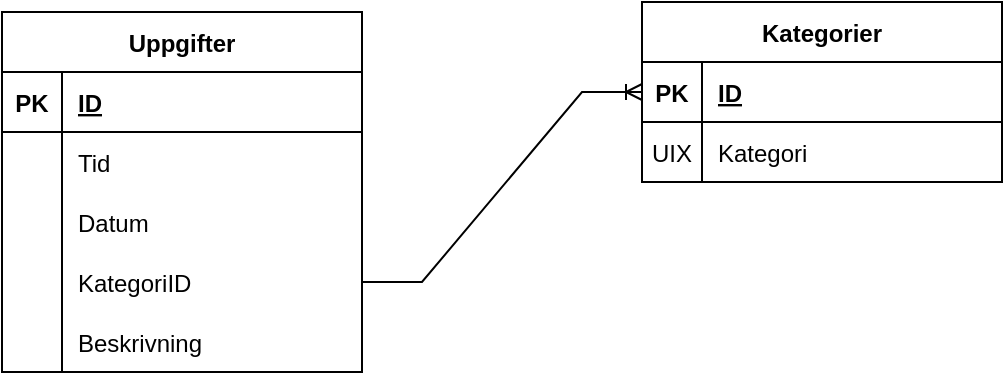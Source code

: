 <mxfile version="20.7.4" type="device" pages="7"><diagram id="R-iZHkSh2_QOY_-Tc8SE" name="Databas diagram"><mxGraphModel dx="1290" dy="629" grid="1" gridSize="10" guides="1" tooltips="1" connect="1" arrows="1" fold="1" page="1" pageScale="1" pageWidth="827" pageHeight="1169" math="0" shadow="0"><root><mxCell id="0"/><mxCell id="1" parent="0"/><mxCell id="U6xYjOGVGmoWPRvv_ijq-1" value="Uppgifter" style="shape=table;startSize=30;container=1;collapsible=1;childLayout=tableLayout;fixedRows=1;rowLines=0;fontStyle=1;align=center;resizeLast=1;" vertex="1" parent="1"><mxGeometry x="80" y="240" width="180" height="180" as="geometry"/></mxCell><mxCell id="U6xYjOGVGmoWPRvv_ijq-2" value="" style="shape=tableRow;horizontal=0;startSize=0;swimlaneHead=0;swimlaneBody=0;fillColor=none;collapsible=0;dropTarget=0;points=[[0,0.5],[1,0.5]];portConstraint=eastwest;top=0;left=0;right=0;bottom=1;" vertex="1" parent="U6xYjOGVGmoWPRvv_ijq-1"><mxGeometry y="30" width="180" height="30" as="geometry"/></mxCell><mxCell id="U6xYjOGVGmoWPRvv_ijq-3" value="PK" style="shape=partialRectangle;connectable=0;fillColor=none;top=0;left=0;bottom=0;right=0;fontStyle=1;overflow=hidden;" vertex="1" parent="U6xYjOGVGmoWPRvv_ijq-2"><mxGeometry width="30" height="30" as="geometry"><mxRectangle width="30" height="30" as="alternateBounds"/></mxGeometry></mxCell><mxCell id="U6xYjOGVGmoWPRvv_ijq-4" value="ID" style="shape=partialRectangle;connectable=0;fillColor=none;top=0;left=0;bottom=0;right=0;align=left;spacingLeft=6;fontStyle=5;overflow=hidden;" vertex="1" parent="U6xYjOGVGmoWPRvv_ijq-2"><mxGeometry x="30" width="150" height="30" as="geometry"><mxRectangle width="150" height="30" as="alternateBounds"/></mxGeometry></mxCell><mxCell id="U6xYjOGVGmoWPRvv_ijq-5" value="" style="shape=tableRow;horizontal=0;startSize=0;swimlaneHead=0;swimlaneBody=0;fillColor=none;collapsible=0;dropTarget=0;points=[[0,0.5],[1,0.5]];portConstraint=eastwest;top=0;left=0;right=0;bottom=0;" vertex="1" parent="U6xYjOGVGmoWPRvv_ijq-1"><mxGeometry y="60" width="180" height="30" as="geometry"/></mxCell><mxCell id="U6xYjOGVGmoWPRvv_ijq-6" value="" style="shape=partialRectangle;connectable=0;fillColor=none;top=0;left=0;bottom=0;right=0;editable=1;overflow=hidden;" vertex="1" parent="U6xYjOGVGmoWPRvv_ijq-5"><mxGeometry width="30" height="30" as="geometry"><mxRectangle width="30" height="30" as="alternateBounds"/></mxGeometry></mxCell><mxCell id="U6xYjOGVGmoWPRvv_ijq-7" value="Tid" style="shape=partialRectangle;connectable=0;fillColor=none;top=0;left=0;bottom=0;right=0;align=left;spacingLeft=6;overflow=hidden;" vertex="1" parent="U6xYjOGVGmoWPRvv_ijq-5"><mxGeometry x="30" width="150" height="30" as="geometry"><mxRectangle width="150" height="30" as="alternateBounds"/></mxGeometry></mxCell><mxCell id="U6xYjOGVGmoWPRvv_ijq-8" value="" style="shape=tableRow;horizontal=0;startSize=0;swimlaneHead=0;swimlaneBody=0;fillColor=none;collapsible=0;dropTarget=0;points=[[0,0.5],[1,0.5]];portConstraint=eastwest;top=0;left=0;right=0;bottom=0;" vertex="1" parent="U6xYjOGVGmoWPRvv_ijq-1"><mxGeometry y="90" width="180" height="30" as="geometry"/></mxCell><mxCell id="U6xYjOGVGmoWPRvv_ijq-9" value="" style="shape=partialRectangle;connectable=0;fillColor=none;top=0;left=0;bottom=0;right=0;editable=1;overflow=hidden;" vertex="1" parent="U6xYjOGVGmoWPRvv_ijq-8"><mxGeometry width="30" height="30" as="geometry"><mxRectangle width="30" height="30" as="alternateBounds"/></mxGeometry></mxCell><mxCell id="U6xYjOGVGmoWPRvv_ijq-10" value="Datum" style="shape=partialRectangle;connectable=0;fillColor=none;top=0;left=0;bottom=0;right=0;align=left;spacingLeft=6;overflow=hidden;" vertex="1" parent="U6xYjOGVGmoWPRvv_ijq-8"><mxGeometry x="30" width="150" height="30" as="geometry"><mxRectangle width="150" height="30" as="alternateBounds"/></mxGeometry></mxCell><mxCell id="U6xYjOGVGmoWPRvv_ijq-11" value="" style="shape=tableRow;horizontal=0;startSize=0;swimlaneHead=0;swimlaneBody=0;fillColor=none;collapsible=0;dropTarget=0;points=[[0,0.5],[1,0.5]];portConstraint=eastwest;top=0;left=0;right=0;bottom=0;" vertex="1" parent="U6xYjOGVGmoWPRvv_ijq-1"><mxGeometry y="120" width="180" height="30" as="geometry"/></mxCell><mxCell id="U6xYjOGVGmoWPRvv_ijq-12" value="" style="shape=partialRectangle;connectable=0;fillColor=none;top=0;left=0;bottom=0;right=0;editable=1;overflow=hidden;" vertex="1" parent="U6xYjOGVGmoWPRvv_ijq-11"><mxGeometry width="30" height="30" as="geometry"><mxRectangle width="30" height="30" as="alternateBounds"/></mxGeometry></mxCell><mxCell id="U6xYjOGVGmoWPRvv_ijq-13" value="KategoriID" style="shape=partialRectangle;connectable=0;fillColor=none;top=0;left=0;bottom=0;right=0;align=left;spacingLeft=6;overflow=hidden;" vertex="1" parent="U6xYjOGVGmoWPRvv_ijq-11"><mxGeometry x="30" width="150" height="30" as="geometry"><mxRectangle width="150" height="30" as="alternateBounds"/></mxGeometry></mxCell><mxCell id="U6xYjOGVGmoWPRvv_ijq-27" value="" style="shape=tableRow;horizontal=0;startSize=0;swimlaneHead=0;swimlaneBody=0;fillColor=none;collapsible=0;dropTarget=0;points=[[0,0.5],[1,0.5]];portConstraint=eastwest;top=0;left=0;right=0;bottom=0;" vertex="1" parent="U6xYjOGVGmoWPRvv_ijq-1"><mxGeometry y="150" width="180" height="30" as="geometry"/></mxCell><mxCell id="U6xYjOGVGmoWPRvv_ijq-28" value="" style="shape=partialRectangle;connectable=0;fillColor=none;top=0;left=0;bottom=0;right=0;editable=1;overflow=hidden;" vertex="1" parent="U6xYjOGVGmoWPRvv_ijq-27"><mxGeometry width="30" height="30" as="geometry"><mxRectangle width="30" height="30" as="alternateBounds"/></mxGeometry></mxCell><mxCell id="U6xYjOGVGmoWPRvv_ijq-29" value="Beskrivning" style="shape=partialRectangle;connectable=0;fillColor=none;top=0;left=0;bottom=0;right=0;align=left;spacingLeft=6;overflow=hidden;" vertex="1" parent="U6xYjOGVGmoWPRvv_ijq-27"><mxGeometry x="30" width="150" height="30" as="geometry"><mxRectangle width="150" height="30" as="alternateBounds"/></mxGeometry></mxCell><mxCell id="U6xYjOGVGmoWPRvv_ijq-14" value="Kategorier" style="shape=table;startSize=30;container=1;collapsible=1;childLayout=tableLayout;fixedRows=1;rowLines=0;fontStyle=1;align=center;resizeLast=1;" vertex="1" parent="1"><mxGeometry x="400" y="235" width="180" height="90" as="geometry"/></mxCell><mxCell id="U6xYjOGVGmoWPRvv_ijq-15" value="" style="shape=tableRow;horizontal=0;startSize=0;swimlaneHead=0;swimlaneBody=0;fillColor=none;collapsible=0;dropTarget=0;points=[[0,0.5],[1,0.5]];portConstraint=eastwest;top=0;left=0;right=0;bottom=1;" vertex="1" parent="U6xYjOGVGmoWPRvv_ijq-14"><mxGeometry y="30" width="180" height="30" as="geometry"/></mxCell><mxCell id="U6xYjOGVGmoWPRvv_ijq-16" value="PK" style="shape=partialRectangle;connectable=0;fillColor=none;top=0;left=0;bottom=0;right=0;fontStyle=1;overflow=hidden;" vertex="1" parent="U6xYjOGVGmoWPRvv_ijq-15"><mxGeometry width="30" height="30" as="geometry"><mxRectangle width="30" height="30" as="alternateBounds"/></mxGeometry></mxCell><mxCell id="U6xYjOGVGmoWPRvv_ijq-17" value="ID" style="shape=partialRectangle;connectable=0;fillColor=none;top=0;left=0;bottom=0;right=0;align=left;spacingLeft=6;fontStyle=5;overflow=hidden;" vertex="1" parent="U6xYjOGVGmoWPRvv_ijq-15"><mxGeometry x="30" width="150" height="30" as="geometry"><mxRectangle width="150" height="30" as="alternateBounds"/></mxGeometry></mxCell><mxCell id="U6xYjOGVGmoWPRvv_ijq-18" value="" style="shape=tableRow;horizontal=0;startSize=0;swimlaneHead=0;swimlaneBody=0;fillColor=none;collapsible=0;dropTarget=0;points=[[0,0.5],[1,0.5]];portConstraint=eastwest;top=0;left=0;right=0;bottom=0;" vertex="1" parent="U6xYjOGVGmoWPRvv_ijq-14"><mxGeometry y="60" width="180" height="30" as="geometry"/></mxCell><mxCell id="U6xYjOGVGmoWPRvv_ijq-19" value="UIX" style="shape=partialRectangle;connectable=0;fillColor=none;top=0;left=0;bottom=0;right=0;editable=1;overflow=hidden;" vertex="1" parent="U6xYjOGVGmoWPRvv_ijq-18"><mxGeometry width="30" height="30" as="geometry"><mxRectangle width="30" height="30" as="alternateBounds"/></mxGeometry></mxCell><mxCell id="U6xYjOGVGmoWPRvv_ijq-20" value="Kategori" style="shape=partialRectangle;connectable=0;fillColor=none;top=0;left=0;bottom=0;right=0;align=left;spacingLeft=6;overflow=hidden;" vertex="1" parent="U6xYjOGVGmoWPRvv_ijq-18"><mxGeometry x="30" width="150" height="30" as="geometry"><mxRectangle width="150" height="30" as="alternateBounds"/></mxGeometry></mxCell><mxCell id="V1M1cebvTkvt8WKVlArc-1" value="" style="edgeStyle=entityRelationEdgeStyle;fontSize=12;html=1;endArrow=ERoneToMany;rounded=0;exitX=1;exitY=0.5;exitDx=0;exitDy=0;entryX=0;entryY=0.5;entryDx=0;entryDy=0;" edge="1" parent="1" source="U6xYjOGVGmoWPRvv_ijq-11" target="U6xYjOGVGmoWPRvv_ijq-15"><mxGeometry width="100" height="100" relative="1" as="geometry"><mxPoint x="310" y="380" as="sourcePoint"/><mxPoint x="330" y="310" as="targetPoint"/></mxGeometry></mxCell></root></mxGraphModel></diagram><diagram id="GkTXbk-cagp_lHoDSy51" name="Hämta alla kategorier"><mxGraphModel dx="1358" dy="662" grid="1" gridSize="10" guides="1" tooltips="1" connect="1" arrows="1" fold="1" page="1" pageScale="1" pageWidth="827" pageHeight="1169" math="0" shadow="0"><root><mxCell id="0"/><mxCell id="1" parent="0"/><mxCell id="l_skP7qxcpiIfpX01CQ7-5" value="" style="edgeStyle=orthogonalEdgeStyle;rounded=0;orthogonalLoop=1;jettySize=auto;html=1;" edge="1" parent="1" source="l_skP7qxcpiIfpX01CQ7-3" target="l_skP7qxcpiIfpX01CQ7-4"><mxGeometry relative="1" as="geometry"/></mxCell><mxCell id="l_skP7qxcpiIfpX01CQ7-3" value="" style="ellipse;" vertex="1" parent="1"><mxGeometry x="399" y="40" width="30" height="30" as="geometry"/></mxCell><mxCell id="l_skP7qxcpiIfpX01CQ7-7" value="" style="edgeStyle=orthogonalEdgeStyle;rounded=0;orthogonalLoop=1;jettySize=auto;html=1;" edge="1" parent="1" source="l_skP7qxcpiIfpX01CQ7-4" target="l_skP7qxcpiIfpX01CQ7-6"><mxGeometry relative="1" as="geometry"/></mxCell><mxCell id="l_skP7qxcpiIfpX01CQ7-4" value="Koppla mot databas" style="whiteSpace=wrap;html=1;fillColor=rgb(255, 255, 255);" vertex="1" parent="1"><mxGeometry x="354" y="120" width="120" height="60" as="geometry"/></mxCell><mxCell id="l_skP7qxcpiIfpX01CQ7-11" value="" style="edgeStyle=orthogonalEdgeStyle;rounded=0;orthogonalLoop=1;jettySize=auto;html=1;" edge="1" parent="1" source="l_skP7qxcpiIfpX01CQ7-6" target="l_skP7qxcpiIfpX01CQ7-10"><mxGeometry relative="1" as="geometry"/></mxCell><mxCell id="l_skP7qxcpiIfpX01CQ7-6" value="Hämta alla poster till en array" style="whiteSpace=wrap;html=1;fillColor=rgb(255, 255, 255);" vertex="1" parent="1"><mxGeometry x="354" y="230" width="120" height="60" as="geometry"/></mxCell><mxCell id="l_skP7qxcpiIfpX01CQ7-13" value="" style="edgeStyle=orthogonalEdgeStyle;rounded=0;orthogonalLoop=1;jettySize=auto;html=1;" edge="1" parent="1" source="l_skP7qxcpiIfpX01CQ7-10" target="l_skP7qxcpiIfpX01CQ7-12"><mxGeometry relative="1" as="geometry"><Array as="points"><mxPoint x="414" y="440"/><mxPoint x="414" y="440"/></Array></mxGeometry></mxCell><mxCell id="l_skP7qxcpiIfpX01CQ7-22" value="Ja" style="edgeLabel;html=1;align=center;verticalAlign=middle;resizable=0;points=[];" vertex="1" connectable="0" parent="l_skP7qxcpiIfpX01CQ7-13"><mxGeometry x="0.396" y="-1" relative="1" as="geometry"><mxPoint as="offset"/></mxGeometry></mxCell><mxCell id="l_skP7qxcpiIfpX01CQ7-20" value="" style="edgeStyle=orthogonalEdgeStyle;rounded=0;orthogonalLoop=1;jettySize=auto;html=1;" edge="1" parent="1" source="l_skP7qxcpiIfpX01CQ7-10" target="l_skP7qxcpiIfpX01CQ7-19"><mxGeometry relative="1" as="geometry"/></mxCell><mxCell id="l_skP7qxcpiIfpX01CQ7-21" value="Nej" style="edgeLabel;html=1;align=center;verticalAlign=middle;resizable=0;points=[];" vertex="1" connectable="0" parent="l_skP7qxcpiIfpX01CQ7-20"><mxGeometry x="-0.211" y="-3" relative="1" as="geometry"><mxPoint as="offset"/></mxGeometry></mxCell><mxCell id="l_skP7qxcpiIfpX01CQ7-10" value="Finns fler poster?" style="rhombus;whiteSpace=wrap;html=1;fillColor=rgb(255, 255, 255);" vertex="1" parent="1"><mxGeometry x="374" y="340" width="80" height="80" as="geometry"/></mxCell><mxCell id="l_skP7qxcpiIfpX01CQ7-17" value="" style="edgeStyle=orthogonalEdgeStyle;rounded=0;orthogonalLoop=1;jettySize=auto;html=1;" edge="1" parent="1" source="l_skP7qxcpiIfpX01CQ7-12" target="l_skP7qxcpiIfpX01CQ7-16"><mxGeometry relative="1" as="geometry"/></mxCell><mxCell id="l_skP7qxcpiIfpX01CQ7-12" value="Lägg aktuel post i en stdClass med rätt egenskaper" style="whiteSpace=wrap;html=1;fillColor=rgb(255, 255, 255);" vertex="1" parent="1"><mxGeometry x="354" y="470" width="120" height="60" as="geometry"/></mxCell><mxCell id="l_skP7qxcpiIfpX01CQ7-16" value="Lägg till stdClassen till en array" style="whiteSpace=wrap;html=1;fillColor=rgb(255, 255, 255);" vertex="1" parent="1"><mxGeometry x="354" y="610" width="120" height="60" as="geometry"/></mxCell><mxCell id="l_skP7qxcpiIfpX01CQ7-18" value="" style="endArrow=classic;html=1;rounded=0;exitX=1;exitY=0.5;exitDx=0;exitDy=0;entryX=1;entryY=0.5;entryDx=0;entryDy=0;" edge="1" parent="1" source="l_skP7qxcpiIfpX01CQ7-16" target="l_skP7qxcpiIfpX01CQ7-10"><mxGeometry width="50" height="50" relative="1" as="geometry"><mxPoint x="570" y="630" as="sourcePoint"/><mxPoint x="580" y="360" as="targetPoint"/><Array as="points"><mxPoint x="520" y="640"/><mxPoint x="520" y="380"/></Array></mxGeometry></mxCell><mxCell id="l_skP7qxcpiIfpX01CQ7-27" value="Nästa post" style="edgeLabel;html=1;align=center;verticalAlign=middle;resizable=0;points=[];" vertex="1" connectable="0" parent="l_skP7qxcpiIfpX01CQ7-18"><mxGeometry x="0.209" relative="1" as="geometry"><mxPoint y="39" as="offset"/></mxGeometry></mxCell><mxCell id="l_skP7qxcpiIfpX01CQ7-24" value="" style="edgeStyle=orthogonalEdgeStyle;rounded=0;orthogonalLoop=1;jettySize=auto;html=1;" edge="1" parent="1" source="l_skP7qxcpiIfpX01CQ7-19"><mxGeometry relative="1" as="geometry"><mxPoint x="240" y="610" as="targetPoint"/></mxGeometry></mxCell><mxCell id="l_skP7qxcpiIfpX01CQ7-19" value="Skapa ny Respons och lägg in arrayen" style="whiteSpace=wrap;html=1;fillColor=rgb(255, 255, 255);" vertex="1" parent="1"><mxGeometry x="180" y="470" width="120" height="60" as="geometry"/></mxCell><mxCell id="l_skP7qxcpiIfpX01CQ7-25" value="" style="ellipse;html=1;shape=endState;fillColor=strokeColor;" vertex="1" parent="1"><mxGeometry x="225" y="610" width="30" height="30" as="geometry"/></mxCell></root></mxGraphModel></diagram><diagram id="krvIGkuhRdalxrgzOmKD" name="hämta enskild kategori"><mxGraphModel dx="1518" dy="740" grid="1" gridSize="10" guides="1" tooltips="1" connect="1" arrows="1" fold="1" page="1" pageScale="1" pageWidth="827" pageHeight="1169" math="0" shadow="0"><root><mxCell id="0"/><mxCell id="1" parent="0"/><mxCell id="zGO-Esv83UYZmGTq0L4V-4" value="" style="edgeStyle=orthogonalEdgeStyle;rounded=0;orthogonalLoop=1;jettySize=auto;html=1;" edge="1" parent="1" source="zGO-Esv83UYZmGTq0L4V-2"><mxGeometry relative="1" as="geometry"><mxPoint x="414" y="100" as="targetPoint"/></mxGeometry></mxCell><mxCell id="zGO-Esv83UYZmGTq0L4V-2" value="" style="ellipse;" vertex="1" parent="1"><mxGeometry x="399" y="40" width="30" height="30" as="geometry"/></mxCell><mxCell id="zGO-Esv83UYZmGTq0L4V-6" value="" style="edgeStyle=orthogonalEdgeStyle;rounded=0;orthogonalLoop=1;jettySize=auto;html=1;" edge="1" parent="1" target="zGO-Esv83UYZmGTq0L4V-5"><mxGeometry x="0.217" y="30" relative="1" as="geometry"><mxPoint x="410.059" y="170" as="sourcePoint"/><Array as="points"><mxPoint x="414" y="170"/></Array><mxPoint as="offset"/></mxGeometry></mxCell><mxCell id="qYcJAyUBirILWA_InttU-3" value="Det fungerar" style="edgeLabel;html=1;align=center;verticalAlign=middle;resizable=0;points=[];" vertex="1" connectable="0" parent="zGO-Esv83UYZmGTq0L4V-6"><mxGeometry x="-0.214" y="-2" relative="1" as="geometry"><mxPoint as="offset"/></mxGeometry></mxCell><mxCell id="qYcJAyUBirILWA_InttU-5" value="" style="edgeStyle=orthogonalEdgeStyle;rounded=0;orthogonalLoop=1;jettySize=auto;html=1;exitX=0;exitY=0.5;exitDx=0;exitDy=0;" edge="1" parent="1" source="qYcJAyUBirILWA_InttU-13" target="qYcJAyUBirILWA_InttU-4"><mxGeometry relative="1" as="geometry"><mxPoint x="354" y="140.059" as="sourcePoint"/></mxGeometry></mxCell><mxCell id="qYcJAyUBirILWA_InttU-12" value="Fel" style="edgeLabel;html=1;align=center;verticalAlign=middle;resizable=0;points=[];" vertex="1" connectable="0" parent="qYcJAyUBirILWA_InttU-5"><mxGeometry x="0.23" y="-2" relative="1" as="geometry"><mxPoint as="offset"/></mxGeometry></mxCell><mxCell id="zGO-Esv83UYZmGTq0L4V-12" value="" style="edgeStyle=orthogonalEdgeStyle;rounded=0;orthogonalLoop=1;jettySize=auto;html=1;" edge="1" parent="1" source="zGO-Esv83UYZmGTq0L4V-5" target="zGO-Esv83UYZmGTq0L4V-11"><mxGeometry relative="1" as="geometry"/></mxCell><mxCell id="zGO-Esv83UYZmGTq0L4V-5" value="Koppla till databas" style="whiteSpace=wrap;html=1;fillColor=rgb(255, 255, 255);" vertex="1" parent="1"><mxGeometry x="354" y="220" width="120" height="60" as="geometry"/></mxCell><mxCell id="zGO-Esv83UYZmGTq0L4V-14" value="" style="edgeStyle=orthogonalEdgeStyle;rounded=0;orthogonalLoop=1;jettySize=auto;html=1;" edge="1" parent="1" source="zGO-Esv83UYZmGTq0L4V-11" target="zGO-Esv83UYZmGTq0L4V-13"><mxGeometry relative="1" as="geometry"/></mxCell><mxCell id="zGO-Esv83UYZmGTq0L4V-15" value="Nej" style="edgeLabel;html=1;align=center;verticalAlign=middle;resizable=0;points=[];" vertex="1" connectable="0" parent="zGO-Esv83UYZmGTq0L4V-14"><mxGeometry x="-0.063" y="1" relative="1" as="geometry"><mxPoint as="offset"/></mxGeometry></mxCell><mxCell id="zGO-Esv83UYZmGTq0L4V-17" value="" style="edgeStyle=orthogonalEdgeStyle;rounded=0;orthogonalLoop=1;jettySize=auto;html=1;" edge="1" parent="1" source="zGO-Esv83UYZmGTq0L4V-11" target="zGO-Esv83UYZmGTq0L4V-16"><mxGeometry relative="1" as="geometry"/></mxCell><mxCell id="zGO-Esv83UYZmGTq0L4V-18" value="Ja" style="edgeLabel;html=1;align=center;verticalAlign=middle;resizable=0;points=[];" vertex="1" connectable="0" parent="zGO-Esv83UYZmGTq0L4V-17"><mxGeometry x="-0.015" y="-1" relative="1" as="geometry"><mxPoint as="offset"/></mxGeometry></mxCell><mxCell id="zGO-Esv83UYZmGTq0L4V-11" value="Finns id och kategori i databasen?" style="rhombus;whiteSpace=wrap;html=1;fillColor=rgb(255, 255, 255);" vertex="1" parent="1"><mxGeometry x="339" y="330" width="150" height="120" as="geometry"/></mxCell><mxCell id="zGO-Esv83UYZmGTq0L4V-23" value="" style="edgeStyle=orthogonalEdgeStyle;rounded=0;orthogonalLoop=1;jettySize=auto;html=1;" edge="1" parent="1" source="zGO-Esv83UYZmGTq0L4V-13"><mxGeometry relative="1" as="geometry"><mxPoint x="260" y="590" as="targetPoint"/></mxGeometry></mxCell><mxCell id="zGO-Esv83UYZmGTq0L4V-13" value="Returnera error&amp;nbsp;&lt;br&gt;(ingen post hittades)" style="whiteSpace=wrap;html=1;fillColor=rgb(255, 255, 255);" vertex="1" parent="1"><mxGeometry x="200" y="470" width="120" height="60" as="geometry"/></mxCell><mxCell id="zGO-Esv83UYZmGTq0L4V-20" value="" style="edgeStyle=orthogonalEdgeStyle;rounded=0;orthogonalLoop=1;jettySize=auto;html=1;entryX=0.5;entryY=0;entryDx=0;entryDy=0;" edge="1" parent="1" source="zGO-Esv83UYZmGTq0L4V-16"><mxGeometry relative="1" as="geometry"><mxPoint x="580" y="590" as="targetPoint"/></mxGeometry></mxCell><mxCell id="zGO-Esv83UYZmGTq0L4V-16" value="Fetch kategori och id" style="whiteSpace=wrap;html=1;fillColor=rgb(255, 255, 255);" vertex="1" parent="1"><mxGeometry x="520" y="470" width="120" height="60" as="geometry"/></mxCell><mxCell id="zGO-Esv83UYZmGTq0L4V-25" value="" style="ellipse;html=1;shape=endState;fillColor=strokeColor;" vertex="1" parent="1"><mxGeometry x="245" y="590" width="30" height="30" as="geometry"/></mxCell><mxCell id="qYcJAyUBirILWA_InttU-7" value="" style="edgeStyle=orthogonalEdgeStyle;rounded=0;orthogonalLoop=1;jettySize=auto;html=1;" edge="1" parent="1" source="qYcJAyUBirILWA_InttU-4"><mxGeometry relative="1" as="geometry"><mxPoint x="160" y="350" as="targetPoint"/></mxGeometry></mxCell><mxCell id="qYcJAyUBirILWA_InttU-4" value="Felaktigt indata retrunerar error" style="whiteSpace=wrap;html=1;fillColor=rgb(255, 255, 255);" vertex="1" parent="1"><mxGeometry x="100" y="210" width="120" height="60" as="geometry"/></mxCell><mxCell id="qYcJAyUBirILWA_InttU-8" value="" style="ellipse;html=1;shape=endState;fillColor=strokeColor;" vertex="1" parent="1"><mxGeometry x="145" y="350" width="30" height="30" as="geometry"/></mxCell><mxCell id="qYcJAyUBirILWA_InttU-9" value="" style="edgeStyle=orthogonalEdgeStyle;rounded=0;orthogonalLoop=1;jettySize=auto;html=1;entryX=0.5;entryY=0;entryDx=0;entryDy=0;" edge="1" source="qYcJAyUBirILWA_InttU-10" target="qYcJAyUBirILWA_InttU-11" parent="1"><mxGeometry relative="1" as="geometry"><mxPoint x="644" y="715" as="targetPoint"/></mxGeometry></mxCell><mxCell id="qYcJAyUBirILWA_InttU-10" value="Returnera id och kategori" style="whiteSpace=wrap;html=1;fillColor=rgb(255, 255, 255);" vertex="1" parent="1"><mxGeometry x="520" y="585" width="120" height="60" as="geometry"/></mxCell><mxCell id="qYcJAyUBirILWA_InttU-11" value="" style="ellipse;html=1;shape=endState;fillColor=strokeColor;" vertex="1" parent="1"><mxGeometry x="565" y="705" width="30" height="30" as="geometry"/></mxCell><mxCell id="qYcJAyUBirILWA_InttU-13" value="Kontrollerar indata" style="rhombus;whiteSpace=wrap;html=1;" vertex="1" parent="1"><mxGeometry x="374" y="100" width="80" height="70" as="geometry"/></mxCell></root></mxGraphModel></diagram><diagram id="aZWIh2cMF6AAZWWN6rfw" name="spara/radera kategori"><mxGraphModel dx="744" dy="887" grid="1" gridSize="10" guides="1" tooltips="1" connect="1" arrows="1" fold="1" page="1" pageScale="1" pageWidth="827" pageHeight="1169" math="0" shadow="0"><root><mxCell id="0"/><mxCell id="1" parent="0"/><mxCell id="YZB-mobPluvE910Y8qVt-26" value="" style="edgeStyle=orthogonalEdgeStyle;rounded=0;orthogonalLoop=1;jettySize=auto;html=1;" edge="1" source="YZB-mobPluvE910Y8qVt-27" parent="1"><mxGeometry relative="1" as="geometry"><mxPoint x="1210" y="115" as="targetPoint"/></mxGeometry></mxCell><mxCell id="YZB-mobPluvE910Y8qVt-27" value="" style="ellipse;" vertex="1" parent="1"><mxGeometry x="1195" y="20" width="30" height="30" as="geometry"/></mxCell><mxCell id="YZB-mobPluvE910Y8qVt-28" value="" style="edgeStyle=orthogonalEdgeStyle;rounded=0;orthogonalLoop=1;jettySize=auto;html=1;" edge="1" target="YZB-mobPluvE910Y8qVt-31" parent="1"><mxGeometry relative="1" as="geometry"><mxPoint x="1210" y="175" as="sourcePoint"/><Array as="points"><mxPoint x="1210" y="210"/><mxPoint x="1210" y="210"/></Array></mxGeometry></mxCell><mxCell id="YZB-mobPluvE910Y8qVt-57" value="Inget fel med det" style="edgeLabel;html=1;align=center;verticalAlign=middle;resizable=0;points=[];" vertex="1" connectable="0" parent="YZB-mobPluvE910Y8qVt-28"><mxGeometry x="-0.242" y="1" relative="1" as="geometry"><mxPoint as="offset"/></mxGeometry></mxCell><mxCell id="iCbRei1d82Vc8vXEsC9J-16" value="" style="edgeStyle=orthogonalEdgeStyle;rounded=0;orthogonalLoop=1;jettySize=auto;html=1;" edge="1" parent="1" source="YZB-mobPluvE910Y8qVt-31" target="iCbRei1d82Vc8vXEsC9J-15"><mxGeometry relative="1" as="geometry"/></mxCell><mxCell id="YZB-mobPluvE910Y8qVt-31" value="Koppla mot databasen" style="whiteSpace=wrap;html=1;fillColor=rgb(255, 255, 255);" vertex="1" parent="1"><mxGeometry x="1150" y="255" width="120" height="60" as="geometry"/></mxCell><mxCell id="YZB-mobPluvE910Y8qVt-32" value="" style="edgeStyle=orthogonalEdgeStyle;rounded=0;orthogonalLoop=1;jettySize=auto;html=1;" edge="1" source="YZB-mobPluvE910Y8qVt-33" target="YZB-mobPluvE910Y8qVt-38" parent="1"><mxGeometry relative="1" as="geometry"/></mxCell><mxCell id="YZB-mobPluvE910Y8qVt-33" value="Skickar SQL kommando" style="whiteSpace=wrap;html=1;fillColor=rgb(255, 255, 255);" vertex="1" parent="1"><mxGeometry x="1455" y="490" width="120" height="60" as="geometry"/></mxCell><mxCell id="YZB-mobPluvE910Y8qVt-34" value="" style="edgeStyle=orthogonalEdgeStyle;rounded=0;orthogonalLoop=1;jettySize=auto;html=1;" edge="1" source="YZB-mobPluvE910Y8qVt-38" target="YZB-mobPluvE910Y8qVt-40" parent="1"><mxGeometry relative="1" as="geometry"/></mxCell><mxCell id="YZB-mobPluvE910Y8qVt-35" value="Nej" style="edgeLabel;html=1;align=center;verticalAlign=middle;resizable=0;points=[];" vertex="1" connectable="0" parent="YZB-mobPluvE910Y8qVt-34"><mxGeometry x="0.07" y="2" relative="1" as="geometry"><mxPoint x="1" as="offset"/></mxGeometry></mxCell><mxCell id="YZB-mobPluvE910Y8qVt-36" value="" style="edgeStyle=orthogonalEdgeStyle;rounded=0;orthogonalLoop=1;jettySize=auto;html=1;" edge="1" source="YZB-mobPluvE910Y8qVt-38" target="YZB-mobPluvE910Y8qVt-42" parent="1"><mxGeometry relative="1" as="geometry"/></mxCell><mxCell id="YZB-mobPluvE910Y8qVt-37" value="Ja" style="edgeLabel;html=1;align=center;verticalAlign=middle;resizable=0;points=[];" vertex="1" connectable="0" parent="YZB-mobPluvE910Y8qVt-36"><mxGeometry x="0.119" y="-4" relative="1" as="geometry"><mxPoint x="1" as="offset"/></mxGeometry></mxCell><mxCell id="YZB-mobPluvE910Y8qVt-38" value="Kan den radera posten" style="rhombus;whiteSpace=wrap;html=1;fillColor=rgb(255, 255, 255);" vertex="1" parent="1"><mxGeometry x="1440" y="620" width="150" height="135" as="geometry"/></mxCell><mxCell id="YZB-mobPluvE910Y8qVt-39" value="" style="edgeStyle=orthogonalEdgeStyle;rounded=0;orthogonalLoop=1;jettySize=auto;html=1;" edge="1" source="YZB-mobPluvE910Y8qVt-40" parent="1"><mxGeometry relative="1" as="geometry"><mxPoint x="1285" y="905" as="targetPoint"/></mxGeometry></mxCell><mxCell id="YZB-mobPluvE910Y8qVt-40" value="Det misslyckades och den returnerar error" style="whiteSpace=wrap;html=1;fillColor=rgb(255, 255, 255);" vertex="1" parent="1"><mxGeometry x="1225" y="765" width="120" height="60" as="geometry"/></mxCell><mxCell id="YZB-mobPluvE910Y8qVt-41" value="" style="edgeStyle=orthogonalEdgeStyle;rounded=0;orthogonalLoop=1;jettySize=auto;html=1;" edge="1" source="YZB-mobPluvE910Y8qVt-42" parent="1"><mxGeometry relative="1" as="geometry"><mxPoint x="1761" y="905" as="targetPoint"/></mxGeometry></mxCell><mxCell id="YZB-mobPluvE910Y8qVt-42" value="Den&amp;nbsp; sparar och returnerar svaret" style="whiteSpace=wrap;html=1;fillColor=rgb(255, 255, 255);" vertex="1" parent="1"><mxGeometry x="1701" y="765" width="120" height="60" as="geometry"/></mxCell><mxCell id="YZB-mobPluvE910Y8qVt-43" value="" style="ellipse;html=1;shape=endState;fillColor=strokeColor;" vertex="1" parent="1"><mxGeometry x="1270" y="905" width="30" height="30" as="geometry"/></mxCell><mxCell id="YZB-mobPluvE910Y8qVt-44" value="" style="ellipse;html=1;shape=endState;fillColor=strokeColor;" vertex="1" parent="1"><mxGeometry x="1746" y="905" width="30" height="30" as="geometry"/></mxCell><mxCell id="YZB-mobPluvE910Y8qVt-52" value="" style="edgeStyle=orthogonalEdgeStyle;rounded=0;orthogonalLoop=1;jettySize=auto;html=1;" edge="1" source="YZB-mobPluvE910Y8qVt-53" target="YZB-mobPluvE910Y8qVt-54" parent="1"><mxGeometry relative="1" as="geometry"/></mxCell><mxCell id="YZB-mobPluvE910Y8qVt-53" value="Returnerar error för att den inte hittar indata" style="whiteSpace=wrap;html=1;fillColor=rgb(255, 255, 255);" vertex="1" parent="1"><mxGeometry x="950" y="195.0" width="120" height="60" as="geometry"/></mxCell><mxCell id="YZB-mobPluvE910Y8qVt-54" value="" style="ellipse;html=1;shape=endState;fillColor=strokeColor;" vertex="1" parent="1"><mxGeometry x="995" y="300.0" width="30" height="30" as="geometry"/></mxCell><mxCell id="YZB-mobPluvE910Y8qVt-55" value="" style="endArrow=classic;html=1;rounded=0;exitX=0;exitY=0.5;exitDx=0;exitDy=0;entryX=0.5;entryY=0;entryDx=0;entryDy=0;" edge="1" parent="1" source="iCbRei1d82Vc8vXEsC9J-1" target="YZB-mobPluvE910Y8qVt-53"><mxGeometry width="50" height="50" relative="1" as="geometry"><mxPoint x="1150" y="145" as="sourcePoint"/><mxPoint x="760" y="290" as="targetPoint"/><Array as="points"><mxPoint x="1010" y="150"/></Array></mxGeometry></mxCell><mxCell id="YZB-mobPluvE910Y8qVt-56" value="Fel" style="edgeLabel;html=1;align=center;verticalAlign=middle;resizable=0;points=[];" vertex="1" connectable="0" parent="YZB-mobPluvE910Y8qVt-55"><mxGeometry x="-0.101" y="3" relative="1" as="geometry"><mxPoint as="offset"/></mxGeometry></mxCell><mxCell id="iCbRei1d82Vc8vXEsC9J-1" value="Kontrollerar indata/id" style="rhombus;whiteSpace=wrap;html=1;" vertex="1" parent="1"><mxGeometry x="1170" y="110" width="80" height="80" as="geometry"/></mxCell><mxCell id="iCbRei1d82Vc8vXEsC9J-2" value="" style="edgeStyle=orthogonalEdgeStyle;rounded=0;orthogonalLoop=1;jettySize=auto;html=1;" edge="1" source="iCbRei1d82Vc8vXEsC9J-3" target="iCbRei1d82Vc8vXEsC9J-8" parent="1"><mxGeometry relative="1" as="geometry"/></mxCell><mxCell id="iCbRei1d82Vc8vXEsC9J-3" value="Skickar SQL kommando" style="whiteSpace=wrap;html=1;fillColor=rgb(255, 255, 255);" vertex="1" parent="1"><mxGeometry x="829" y="490" width="120" height="60" as="geometry"/></mxCell><mxCell id="iCbRei1d82Vc8vXEsC9J-4" value="" style="edgeStyle=orthogonalEdgeStyle;rounded=0;orthogonalLoop=1;jettySize=auto;html=1;" edge="1" source="iCbRei1d82Vc8vXEsC9J-8" target="iCbRei1d82Vc8vXEsC9J-10" parent="1"><mxGeometry relative="1" as="geometry"/></mxCell><mxCell id="iCbRei1d82Vc8vXEsC9J-5" value="Nej" style="edgeLabel;html=1;align=center;verticalAlign=middle;resizable=0;points=[];" vertex="1" connectable="0" parent="iCbRei1d82Vc8vXEsC9J-4"><mxGeometry x="0.07" y="2" relative="1" as="geometry"><mxPoint x="1" as="offset"/></mxGeometry></mxCell><mxCell id="iCbRei1d82Vc8vXEsC9J-6" value="" style="edgeStyle=orthogonalEdgeStyle;rounded=0;orthogonalLoop=1;jettySize=auto;html=1;" edge="1" source="iCbRei1d82Vc8vXEsC9J-8" target="iCbRei1d82Vc8vXEsC9J-12" parent="1"><mxGeometry relative="1" as="geometry"/></mxCell><mxCell id="iCbRei1d82Vc8vXEsC9J-7" value="Ja" style="edgeLabel;html=1;align=center;verticalAlign=middle;resizable=0;points=[];" vertex="1" connectable="0" parent="iCbRei1d82Vc8vXEsC9J-6"><mxGeometry x="0.119" y="-4" relative="1" as="geometry"><mxPoint x="1" as="offset"/></mxGeometry></mxCell><mxCell id="iCbRei1d82Vc8vXEsC9J-8" value="Kan den spara posten" style="rhombus;whiteSpace=wrap;html=1;fillColor=rgb(255, 255, 255);" vertex="1" parent="1"><mxGeometry x="814" y="620" width="150" height="135" as="geometry"/></mxCell><mxCell id="iCbRei1d82Vc8vXEsC9J-9" value="" style="edgeStyle=orthogonalEdgeStyle;rounded=0;orthogonalLoop=1;jettySize=auto;html=1;" edge="1" source="iCbRei1d82Vc8vXEsC9J-10" parent="1"><mxGeometry relative="1" as="geometry"><mxPoint x="659.0" y="905" as="targetPoint"/></mxGeometry></mxCell><mxCell id="iCbRei1d82Vc8vXEsC9J-10" value="Det misslyckades och den returnerar error" style="whiteSpace=wrap;html=1;fillColor=rgb(255, 255, 255);" vertex="1" parent="1"><mxGeometry x="599" y="765" width="120" height="60" as="geometry"/></mxCell><mxCell id="iCbRei1d82Vc8vXEsC9J-11" value="" style="edgeStyle=orthogonalEdgeStyle;rounded=0;orthogonalLoop=1;jettySize=auto;html=1;" edge="1" source="iCbRei1d82Vc8vXEsC9J-12" parent="1"><mxGeometry relative="1" as="geometry"><mxPoint x="1135" y="905" as="targetPoint"/></mxGeometry></mxCell><mxCell id="iCbRei1d82Vc8vXEsC9J-12" value="Den sparar en ny och returnerar svaret" style="whiteSpace=wrap;html=1;fillColor=rgb(255, 255, 255);" vertex="1" parent="1"><mxGeometry x="1075" y="765" width="120" height="60" as="geometry"/></mxCell><mxCell id="iCbRei1d82Vc8vXEsC9J-13" value="" style="ellipse;html=1;shape=endState;fillColor=strokeColor;" vertex="1" parent="1"><mxGeometry x="644" y="905" width="30" height="30" as="geometry"/></mxCell><mxCell id="iCbRei1d82Vc8vXEsC9J-14" value="" style="ellipse;html=1;shape=endState;fillColor=strokeColor;" vertex="1" parent="1"><mxGeometry x="1120" y="905" width="30" height="30" as="geometry"/></mxCell><mxCell id="iCbRei1d82Vc8vXEsC9J-15" value="Spara eller radera" style="rhombus;whiteSpace=wrap;html=1;fillColor=rgb(255, 255, 255);" vertex="1" parent="1"><mxGeometry x="1170" y="385" width="80" height="80" as="geometry"/></mxCell><mxCell id="iCbRei1d82Vc8vXEsC9J-17" value="" style="endArrow=classic;html=1;rounded=0;exitX=0;exitY=0.5;exitDx=0;exitDy=0;entryX=0.5;entryY=0;entryDx=0;entryDy=0;" edge="1" parent="1" source="iCbRei1d82Vc8vXEsC9J-15" target="iCbRei1d82Vc8vXEsC9J-3"><mxGeometry width="50" height="50" relative="1" as="geometry"><mxPoint x="980" y="660" as="sourcePoint"/><mxPoint x="1030" y="610" as="targetPoint"/><Array as="points"><mxPoint x="889" y="425"/></Array></mxGeometry></mxCell><mxCell id="iCbRei1d82Vc8vXEsC9J-21" value="Spara" style="edgeLabel;html=1;align=center;verticalAlign=middle;resizable=0;points=[];" vertex="1" connectable="0" parent="iCbRei1d82Vc8vXEsC9J-17"><mxGeometry x="0.509" y="-3" relative="1" as="geometry"><mxPoint as="offset"/></mxGeometry></mxCell><mxCell id="iCbRei1d82Vc8vXEsC9J-18" value="" style="endArrow=classic;html=1;rounded=0;exitX=1;exitY=0.5;exitDx=0;exitDy=0;entryX=0.5;entryY=0;entryDx=0;entryDy=0;" edge="1" parent="1" source="iCbRei1d82Vc8vXEsC9J-15" target="YZB-mobPluvE910Y8qVt-33"><mxGeometry width="50" height="50" relative="1" as="geometry"><mxPoint x="1320" y="610" as="sourcePoint"/><mxPoint x="1370" y="560" as="targetPoint"/><Array as="points"><mxPoint x="1515" y="425"/></Array></mxGeometry></mxCell><mxCell id="iCbRei1d82Vc8vXEsC9J-20" value="Radera" style="edgeLabel;html=1;align=center;verticalAlign=middle;resizable=0;points=[];" vertex="1" connectable="0" parent="iCbRei1d82Vc8vXEsC9J-18"><mxGeometry x="0.124" y="-3" relative="1" as="geometry"><mxPoint as="offset"/></mxGeometry></mxCell></root></mxGraphModel></diagram><diagram id="VbBZFqOVlKZ3kre3um3w" name="hämta uppgifter"><mxGraphModel dx="1036" dy="614" grid="1" gridSize="10" guides="1" tooltips="1" connect="1" arrows="1" fold="1" page="1" pageScale="1" pageWidth="827" pageHeight="1169" math="0" shadow="0"><root><mxCell id="0"/><mxCell id="1" parent="0"/></root></mxGraphModel></diagram><diagram id="2N5TXKzKbBfJfN7rtZW5" name="spara/radera uppgifter"><mxGraphModel dx="1036" dy="614" grid="1" gridSize="10" guides="1" tooltips="1" connect="1" arrows="1" fold="1" page="1" pageScale="1" pageWidth="827" pageHeight="1169" math="0" shadow="0"><root><mxCell id="0"/><mxCell id="1" parent="0"/></root></mxGraphModel></diagram><diagram id="XdTpCLj4qCUmiOW1V_SR" name="hämta sammanfattning"><mxGraphModel dx="1036" dy="614" grid="1" gridSize="10" guides="1" tooltips="1" connect="1" arrows="1" fold="1" page="1" pageScale="1" pageWidth="827" pageHeight="1169" math="0" shadow="0"><root><mxCell id="0"/><mxCell id="1" parent="0"/></root></mxGraphModel></diagram></mxfile>